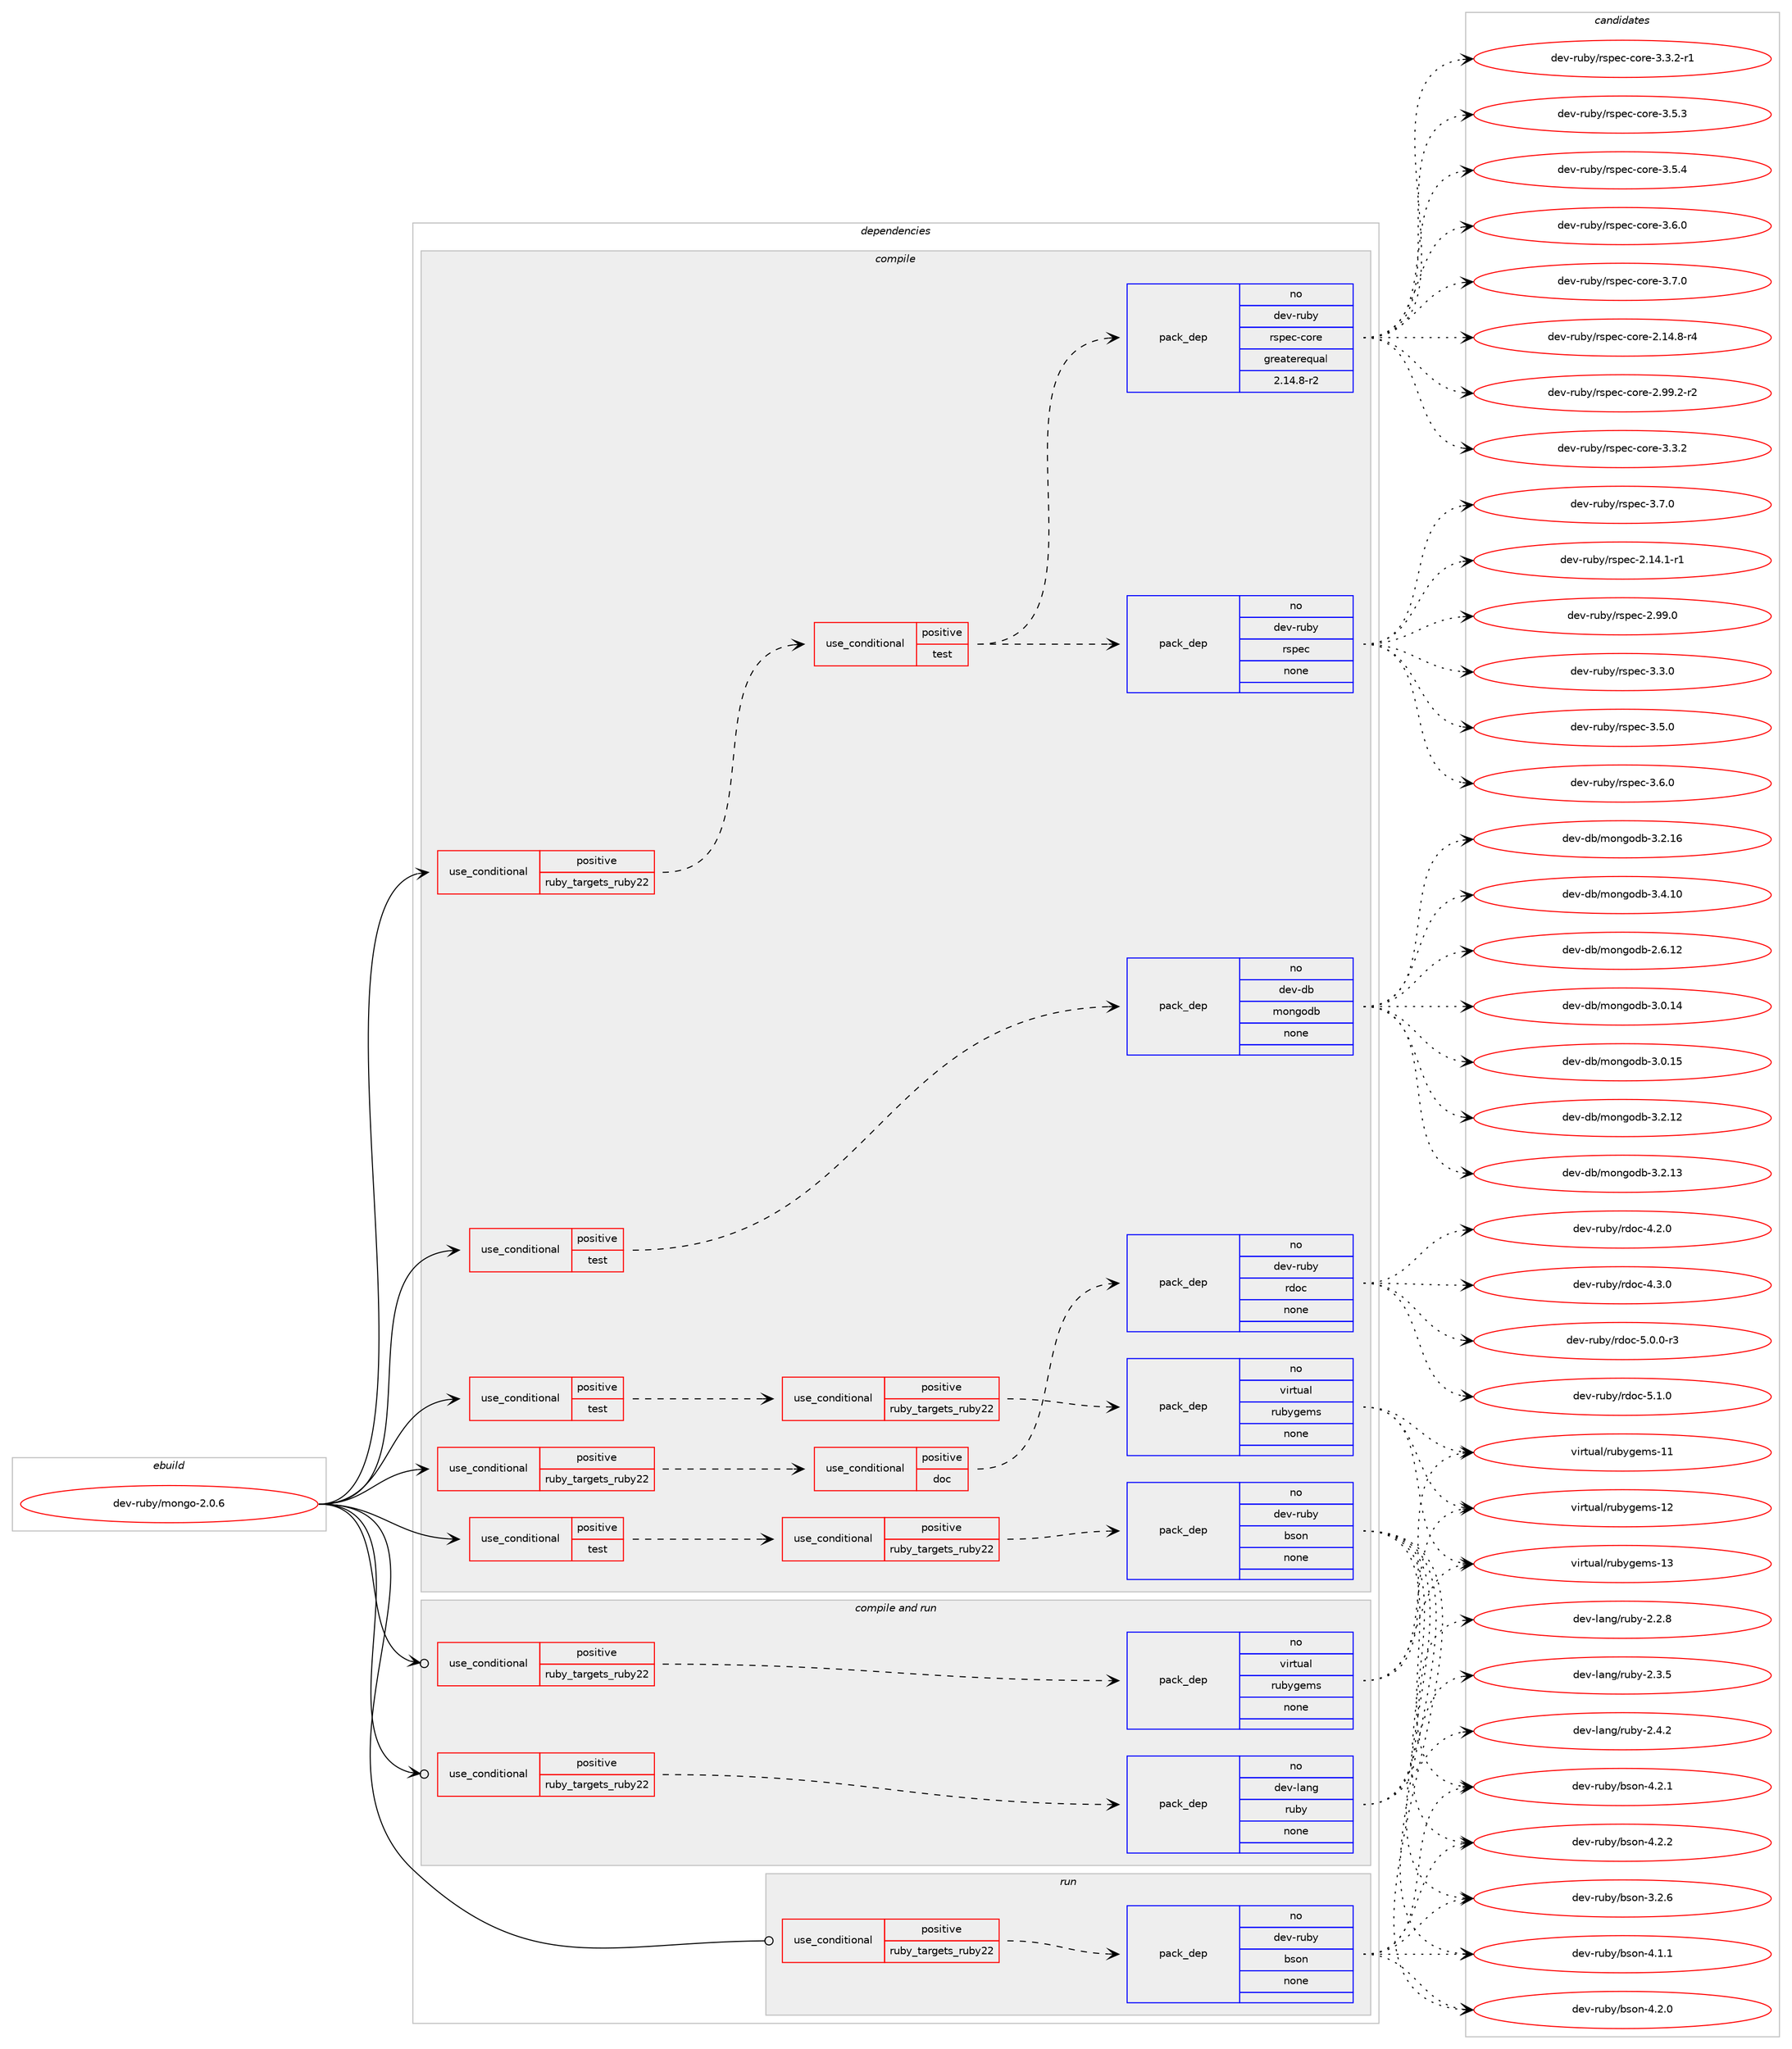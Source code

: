 digraph prolog {

# *************
# Graph options
# *************

newrank=true;
concentrate=true;
compound=true;
graph [rankdir=LR,fontname=Helvetica,fontsize=10,ranksep=1.5];#, ranksep=2.5, nodesep=0.2];
edge  [arrowhead=vee];
node  [fontname=Helvetica,fontsize=10];

# **********
# The ebuild
# **********

subgraph cluster_leftcol {
color=gray;
rank=same;
label=<<i>ebuild</i>>;
id [label="dev-ruby/mongo-2.0.6", color=red, width=4, href="../dev-ruby/mongo-2.0.6.svg"];
}

# ****************
# The dependencies
# ****************

subgraph cluster_midcol {
color=gray;
label=<<i>dependencies</i>>;
subgraph cluster_compile {
fillcolor="#eeeeee";
style=filled;
label=<<i>compile</i>>;
subgraph cond62407 {
dependency248942 [label=<<TABLE BORDER="0" CELLBORDER="1" CELLSPACING="0" CELLPADDING="4"><TR><TD ROWSPAN="3" CELLPADDING="10">use_conditional</TD></TR><TR><TD>positive</TD></TR><TR><TD>ruby_targets_ruby22</TD></TR></TABLE>>, shape=none, color=red];
subgraph cond62408 {
dependency248943 [label=<<TABLE BORDER="0" CELLBORDER="1" CELLSPACING="0" CELLPADDING="4"><TR><TD ROWSPAN="3" CELLPADDING="10">use_conditional</TD></TR><TR><TD>positive</TD></TR><TR><TD>doc</TD></TR></TABLE>>, shape=none, color=red];
subgraph pack182444 {
dependency248944 [label=<<TABLE BORDER="0" CELLBORDER="1" CELLSPACING="0" CELLPADDING="4" WIDTH="220"><TR><TD ROWSPAN="6" CELLPADDING="30">pack_dep</TD></TR><TR><TD WIDTH="110">no</TD></TR><TR><TD>dev-ruby</TD></TR><TR><TD>rdoc</TD></TR><TR><TD>none</TD></TR><TR><TD></TD></TR></TABLE>>, shape=none, color=blue];
}
dependency248943:e -> dependency248944:w [weight=20,style="dashed",arrowhead="vee"];
}
dependency248942:e -> dependency248943:w [weight=20,style="dashed",arrowhead="vee"];
}
id:e -> dependency248942:w [weight=20,style="solid",arrowhead="vee"];
subgraph cond62409 {
dependency248945 [label=<<TABLE BORDER="0" CELLBORDER="1" CELLSPACING="0" CELLPADDING="4"><TR><TD ROWSPAN="3" CELLPADDING="10">use_conditional</TD></TR><TR><TD>positive</TD></TR><TR><TD>ruby_targets_ruby22</TD></TR></TABLE>>, shape=none, color=red];
subgraph cond62410 {
dependency248946 [label=<<TABLE BORDER="0" CELLBORDER="1" CELLSPACING="0" CELLPADDING="4"><TR><TD ROWSPAN="3" CELLPADDING="10">use_conditional</TD></TR><TR><TD>positive</TD></TR><TR><TD>test</TD></TR></TABLE>>, shape=none, color=red];
subgraph pack182445 {
dependency248947 [label=<<TABLE BORDER="0" CELLBORDER="1" CELLSPACING="0" CELLPADDING="4" WIDTH="220"><TR><TD ROWSPAN="6" CELLPADDING="30">pack_dep</TD></TR><TR><TD WIDTH="110">no</TD></TR><TR><TD>dev-ruby</TD></TR><TR><TD>rspec</TD></TR><TR><TD>none</TD></TR><TR><TD></TD></TR></TABLE>>, shape=none, color=blue];
}
dependency248946:e -> dependency248947:w [weight=20,style="dashed",arrowhead="vee"];
subgraph pack182446 {
dependency248948 [label=<<TABLE BORDER="0" CELLBORDER="1" CELLSPACING="0" CELLPADDING="4" WIDTH="220"><TR><TD ROWSPAN="6" CELLPADDING="30">pack_dep</TD></TR><TR><TD WIDTH="110">no</TD></TR><TR><TD>dev-ruby</TD></TR><TR><TD>rspec-core</TD></TR><TR><TD>greaterequal</TD></TR><TR><TD>2.14.8-r2</TD></TR></TABLE>>, shape=none, color=blue];
}
dependency248946:e -> dependency248948:w [weight=20,style="dashed",arrowhead="vee"];
}
dependency248945:e -> dependency248946:w [weight=20,style="dashed",arrowhead="vee"];
}
id:e -> dependency248945:w [weight=20,style="solid",arrowhead="vee"];
subgraph cond62411 {
dependency248949 [label=<<TABLE BORDER="0" CELLBORDER="1" CELLSPACING="0" CELLPADDING="4"><TR><TD ROWSPAN="3" CELLPADDING="10">use_conditional</TD></TR><TR><TD>positive</TD></TR><TR><TD>test</TD></TR></TABLE>>, shape=none, color=red];
subgraph cond62412 {
dependency248950 [label=<<TABLE BORDER="0" CELLBORDER="1" CELLSPACING="0" CELLPADDING="4"><TR><TD ROWSPAN="3" CELLPADDING="10">use_conditional</TD></TR><TR><TD>positive</TD></TR><TR><TD>ruby_targets_ruby22</TD></TR></TABLE>>, shape=none, color=red];
subgraph pack182447 {
dependency248951 [label=<<TABLE BORDER="0" CELLBORDER="1" CELLSPACING="0" CELLPADDING="4" WIDTH="220"><TR><TD ROWSPAN="6" CELLPADDING="30">pack_dep</TD></TR><TR><TD WIDTH="110">no</TD></TR><TR><TD>dev-ruby</TD></TR><TR><TD>bson</TD></TR><TR><TD>none</TD></TR><TR><TD></TD></TR></TABLE>>, shape=none, color=blue];
}
dependency248950:e -> dependency248951:w [weight=20,style="dashed",arrowhead="vee"];
}
dependency248949:e -> dependency248950:w [weight=20,style="dashed",arrowhead="vee"];
}
id:e -> dependency248949:w [weight=20,style="solid",arrowhead="vee"];
subgraph cond62413 {
dependency248952 [label=<<TABLE BORDER="0" CELLBORDER="1" CELLSPACING="0" CELLPADDING="4"><TR><TD ROWSPAN="3" CELLPADDING="10">use_conditional</TD></TR><TR><TD>positive</TD></TR><TR><TD>test</TD></TR></TABLE>>, shape=none, color=red];
subgraph cond62414 {
dependency248953 [label=<<TABLE BORDER="0" CELLBORDER="1" CELLSPACING="0" CELLPADDING="4"><TR><TD ROWSPAN="3" CELLPADDING="10">use_conditional</TD></TR><TR><TD>positive</TD></TR><TR><TD>ruby_targets_ruby22</TD></TR></TABLE>>, shape=none, color=red];
subgraph pack182448 {
dependency248954 [label=<<TABLE BORDER="0" CELLBORDER="1" CELLSPACING="0" CELLPADDING="4" WIDTH="220"><TR><TD ROWSPAN="6" CELLPADDING="30">pack_dep</TD></TR><TR><TD WIDTH="110">no</TD></TR><TR><TD>virtual</TD></TR><TR><TD>rubygems</TD></TR><TR><TD>none</TD></TR><TR><TD></TD></TR></TABLE>>, shape=none, color=blue];
}
dependency248953:e -> dependency248954:w [weight=20,style="dashed",arrowhead="vee"];
}
dependency248952:e -> dependency248953:w [weight=20,style="dashed",arrowhead="vee"];
}
id:e -> dependency248952:w [weight=20,style="solid",arrowhead="vee"];
subgraph cond62415 {
dependency248955 [label=<<TABLE BORDER="0" CELLBORDER="1" CELLSPACING="0" CELLPADDING="4"><TR><TD ROWSPAN="3" CELLPADDING="10">use_conditional</TD></TR><TR><TD>positive</TD></TR><TR><TD>test</TD></TR></TABLE>>, shape=none, color=red];
subgraph pack182449 {
dependency248956 [label=<<TABLE BORDER="0" CELLBORDER="1" CELLSPACING="0" CELLPADDING="4" WIDTH="220"><TR><TD ROWSPAN="6" CELLPADDING="30">pack_dep</TD></TR><TR><TD WIDTH="110">no</TD></TR><TR><TD>dev-db</TD></TR><TR><TD>mongodb</TD></TR><TR><TD>none</TD></TR><TR><TD></TD></TR></TABLE>>, shape=none, color=blue];
}
dependency248955:e -> dependency248956:w [weight=20,style="dashed",arrowhead="vee"];
}
id:e -> dependency248955:w [weight=20,style="solid",arrowhead="vee"];
}
subgraph cluster_compileandrun {
fillcolor="#eeeeee";
style=filled;
label=<<i>compile and run</i>>;
subgraph cond62416 {
dependency248957 [label=<<TABLE BORDER="0" CELLBORDER="1" CELLSPACING="0" CELLPADDING="4"><TR><TD ROWSPAN="3" CELLPADDING="10">use_conditional</TD></TR><TR><TD>positive</TD></TR><TR><TD>ruby_targets_ruby22</TD></TR></TABLE>>, shape=none, color=red];
subgraph pack182450 {
dependency248958 [label=<<TABLE BORDER="0" CELLBORDER="1" CELLSPACING="0" CELLPADDING="4" WIDTH="220"><TR><TD ROWSPAN="6" CELLPADDING="30">pack_dep</TD></TR><TR><TD WIDTH="110">no</TD></TR><TR><TD>dev-lang</TD></TR><TR><TD>ruby</TD></TR><TR><TD>none</TD></TR><TR><TD></TD></TR></TABLE>>, shape=none, color=blue];
}
dependency248957:e -> dependency248958:w [weight=20,style="dashed",arrowhead="vee"];
}
id:e -> dependency248957:w [weight=20,style="solid",arrowhead="odotvee"];
subgraph cond62417 {
dependency248959 [label=<<TABLE BORDER="0" CELLBORDER="1" CELLSPACING="0" CELLPADDING="4"><TR><TD ROWSPAN="3" CELLPADDING="10">use_conditional</TD></TR><TR><TD>positive</TD></TR><TR><TD>ruby_targets_ruby22</TD></TR></TABLE>>, shape=none, color=red];
subgraph pack182451 {
dependency248960 [label=<<TABLE BORDER="0" CELLBORDER="1" CELLSPACING="0" CELLPADDING="4" WIDTH="220"><TR><TD ROWSPAN="6" CELLPADDING="30">pack_dep</TD></TR><TR><TD WIDTH="110">no</TD></TR><TR><TD>virtual</TD></TR><TR><TD>rubygems</TD></TR><TR><TD>none</TD></TR><TR><TD></TD></TR></TABLE>>, shape=none, color=blue];
}
dependency248959:e -> dependency248960:w [weight=20,style="dashed",arrowhead="vee"];
}
id:e -> dependency248959:w [weight=20,style="solid",arrowhead="odotvee"];
}
subgraph cluster_run {
fillcolor="#eeeeee";
style=filled;
label=<<i>run</i>>;
subgraph cond62418 {
dependency248961 [label=<<TABLE BORDER="0" CELLBORDER="1" CELLSPACING="0" CELLPADDING="4"><TR><TD ROWSPAN="3" CELLPADDING="10">use_conditional</TD></TR><TR><TD>positive</TD></TR><TR><TD>ruby_targets_ruby22</TD></TR></TABLE>>, shape=none, color=red];
subgraph pack182452 {
dependency248962 [label=<<TABLE BORDER="0" CELLBORDER="1" CELLSPACING="0" CELLPADDING="4" WIDTH="220"><TR><TD ROWSPAN="6" CELLPADDING="30">pack_dep</TD></TR><TR><TD WIDTH="110">no</TD></TR><TR><TD>dev-ruby</TD></TR><TR><TD>bson</TD></TR><TR><TD>none</TD></TR><TR><TD></TD></TR></TABLE>>, shape=none, color=blue];
}
dependency248961:e -> dependency248962:w [weight=20,style="dashed",arrowhead="vee"];
}
id:e -> dependency248961:w [weight=20,style="solid",arrowhead="odot"];
}
}

# **************
# The candidates
# **************

subgraph cluster_choices {
rank=same;
color=gray;
label=<<i>candidates</i>>;

subgraph choice182444 {
color=black;
nodesep=1;
choice10010111845114117981214711410011199455246504648 [label="dev-ruby/rdoc-4.2.0", color=red, width=4,href="../dev-ruby/rdoc-4.2.0.svg"];
choice10010111845114117981214711410011199455246514648 [label="dev-ruby/rdoc-4.3.0", color=red, width=4,href="../dev-ruby/rdoc-4.3.0.svg"];
choice100101118451141179812147114100111994553464846484511451 [label="dev-ruby/rdoc-5.0.0-r3", color=red, width=4,href="../dev-ruby/rdoc-5.0.0-r3.svg"];
choice10010111845114117981214711410011199455346494648 [label="dev-ruby/rdoc-5.1.0", color=red, width=4,href="../dev-ruby/rdoc-5.1.0.svg"];
dependency248944:e -> choice10010111845114117981214711410011199455246504648:w [style=dotted,weight="100"];
dependency248944:e -> choice10010111845114117981214711410011199455246514648:w [style=dotted,weight="100"];
dependency248944:e -> choice100101118451141179812147114100111994553464846484511451:w [style=dotted,weight="100"];
dependency248944:e -> choice10010111845114117981214711410011199455346494648:w [style=dotted,weight="100"];
}
subgraph choice182445 {
color=black;
nodesep=1;
choice10010111845114117981214711411511210199455046495246494511449 [label="dev-ruby/rspec-2.14.1-r1", color=red, width=4,href="../dev-ruby/rspec-2.14.1-r1.svg"];
choice1001011184511411798121471141151121019945504657574648 [label="dev-ruby/rspec-2.99.0", color=red, width=4,href="../dev-ruby/rspec-2.99.0.svg"];
choice10010111845114117981214711411511210199455146514648 [label="dev-ruby/rspec-3.3.0", color=red, width=4,href="../dev-ruby/rspec-3.3.0.svg"];
choice10010111845114117981214711411511210199455146534648 [label="dev-ruby/rspec-3.5.0", color=red, width=4,href="../dev-ruby/rspec-3.5.0.svg"];
choice10010111845114117981214711411511210199455146544648 [label="dev-ruby/rspec-3.6.0", color=red, width=4,href="../dev-ruby/rspec-3.6.0.svg"];
choice10010111845114117981214711411511210199455146554648 [label="dev-ruby/rspec-3.7.0", color=red, width=4,href="../dev-ruby/rspec-3.7.0.svg"];
dependency248947:e -> choice10010111845114117981214711411511210199455046495246494511449:w [style=dotted,weight="100"];
dependency248947:e -> choice1001011184511411798121471141151121019945504657574648:w [style=dotted,weight="100"];
dependency248947:e -> choice10010111845114117981214711411511210199455146514648:w [style=dotted,weight="100"];
dependency248947:e -> choice10010111845114117981214711411511210199455146534648:w [style=dotted,weight="100"];
dependency248947:e -> choice10010111845114117981214711411511210199455146544648:w [style=dotted,weight="100"];
dependency248947:e -> choice10010111845114117981214711411511210199455146554648:w [style=dotted,weight="100"];
}
subgraph choice182446 {
color=black;
nodesep=1;
choice100101118451141179812147114115112101994599111114101455046495246564511452 [label="dev-ruby/rspec-core-2.14.8-r4", color=red, width=4,href="../dev-ruby/rspec-core-2.14.8-r4.svg"];
choice100101118451141179812147114115112101994599111114101455046575746504511450 [label="dev-ruby/rspec-core-2.99.2-r2", color=red, width=4,href="../dev-ruby/rspec-core-2.99.2-r2.svg"];
choice100101118451141179812147114115112101994599111114101455146514650 [label="dev-ruby/rspec-core-3.3.2", color=red, width=4,href="../dev-ruby/rspec-core-3.3.2.svg"];
choice1001011184511411798121471141151121019945991111141014551465146504511449 [label="dev-ruby/rspec-core-3.3.2-r1", color=red, width=4,href="../dev-ruby/rspec-core-3.3.2-r1.svg"];
choice100101118451141179812147114115112101994599111114101455146534651 [label="dev-ruby/rspec-core-3.5.3", color=red, width=4,href="../dev-ruby/rspec-core-3.5.3.svg"];
choice100101118451141179812147114115112101994599111114101455146534652 [label="dev-ruby/rspec-core-3.5.4", color=red, width=4,href="../dev-ruby/rspec-core-3.5.4.svg"];
choice100101118451141179812147114115112101994599111114101455146544648 [label="dev-ruby/rspec-core-3.6.0", color=red, width=4,href="../dev-ruby/rspec-core-3.6.0.svg"];
choice100101118451141179812147114115112101994599111114101455146554648 [label="dev-ruby/rspec-core-3.7.0", color=red, width=4,href="../dev-ruby/rspec-core-3.7.0.svg"];
dependency248948:e -> choice100101118451141179812147114115112101994599111114101455046495246564511452:w [style=dotted,weight="100"];
dependency248948:e -> choice100101118451141179812147114115112101994599111114101455046575746504511450:w [style=dotted,weight="100"];
dependency248948:e -> choice100101118451141179812147114115112101994599111114101455146514650:w [style=dotted,weight="100"];
dependency248948:e -> choice1001011184511411798121471141151121019945991111141014551465146504511449:w [style=dotted,weight="100"];
dependency248948:e -> choice100101118451141179812147114115112101994599111114101455146534651:w [style=dotted,weight="100"];
dependency248948:e -> choice100101118451141179812147114115112101994599111114101455146534652:w [style=dotted,weight="100"];
dependency248948:e -> choice100101118451141179812147114115112101994599111114101455146544648:w [style=dotted,weight="100"];
dependency248948:e -> choice100101118451141179812147114115112101994599111114101455146554648:w [style=dotted,weight="100"];
}
subgraph choice182447 {
color=black;
nodesep=1;
choice10010111845114117981214798115111110455146504654 [label="dev-ruby/bson-3.2.6", color=red, width=4,href="../dev-ruby/bson-3.2.6.svg"];
choice10010111845114117981214798115111110455246494649 [label="dev-ruby/bson-4.1.1", color=red, width=4,href="../dev-ruby/bson-4.1.1.svg"];
choice10010111845114117981214798115111110455246504648 [label="dev-ruby/bson-4.2.0", color=red, width=4,href="../dev-ruby/bson-4.2.0.svg"];
choice10010111845114117981214798115111110455246504649 [label="dev-ruby/bson-4.2.1", color=red, width=4,href="../dev-ruby/bson-4.2.1.svg"];
choice10010111845114117981214798115111110455246504650 [label="dev-ruby/bson-4.2.2", color=red, width=4,href="../dev-ruby/bson-4.2.2.svg"];
dependency248951:e -> choice10010111845114117981214798115111110455146504654:w [style=dotted,weight="100"];
dependency248951:e -> choice10010111845114117981214798115111110455246494649:w [style=dotted,weight="100"];
dependency248951:e -> choice10010111845114117981214798115111110455246504648:w [style=dotted,weight="100"];
dependency248951:e -> choice10010111845114117981214798115111110455246504649:w [style=dotted,weight="100"];
dependency248951:e -> choice10010111845114117981214798115111110455246504650:w [style=dotted,weight="100"];
}
subgraph choice182448 {
color=black;
nodesep=1;
choice118105114116117971084711411798121103101109115454949 [label="virtual/rubygems-11", color=red, width=4,href="../virtual/rubygems-11.svg"];
choice118105114116117971084711411798121103101109115454950 [label="virtual/rubygems-12", color=red, width=4,href="../virtual/rubygems-12.svg"];
choice118105114116117971084711411798121103101109115454951 [label="virtual/rubygems-13", color=red, width=4,href="../virtual/rubygems-13.svg"];
dependency248954:e -> choice118105114116117971084711411798121103101109115454949:w [style=dotted,weight="100"];
dependency248954:e -> choice118105114116117971084711411798121103101109115454950:w [style=dotted,weight="100"];
dependency248954:e -> choice118105114116117971084711411798121103101109115454951:w [style=dotted,weight="100"];
}
subgraph choice182449 {
color=black;
nodesep=1;
choice1001011184510098471091111101031111009845504654464950 [label="dev-db/mongodb-2.6.12", color=red, width=4,href="../dev-db/mongodb-2.6.12.svg"];
choice1001011184510098471091111101031111009845514648464952 [label="dev-db/mongodb-3.0.14", color=red, width=4,href="../dev-db/mongodb-3.0.14.svg"];
choice1001011184510098471091111101031111009845514648464953 [label="dev-db/mongodb-3.0.15", color=red, width=4,href="../dev-db/mongodb-3.0.15.svg"];
choice1001011184510098471091111101031111009845514650464950 [label="dev-db/mongodb-3.2.12", color=red, width=4,href="../dev-db/mongodb-3.2.12.svg"];
choice1001011184510098471091111101031111009845514650464951 [label="dev-db/mongodb-3.2.13", color=red, width=4,href="../dev-db/mongodb-3.2.13.svg"];
choice1001011184510098471091111101031111009845514650464954 [label="dev-db/mongodb-3.2.16", color=red, width=4,href="../dev-db/mongodb-3.2.16.svg"];
choice1001011184510098471091111101031111009845514652464948 [label="dev-db/mongodb-3.4.10", color=red, width=4,href="../dev-db/mongodb-3.4.10.svg"];
dependency248956:e -> choice1001011184510098471091111101031111009845504654464950:w [style=dotted,weight="100"];
dependency248956:e -> choice1001011184510098471091111101031111009845514648464952:w [style=dotted,weight="100"];
dependency248956:e -> choice1001011184510098471091111101031111009845514648464953:w [style=dotted,weight="100"];
dependency248956:e -> choice1001011184510098471091111101031111009845514650464950:w [style=dotted,weight="100"];
dependency248956:e -> choice1001011184510098471091111101031111009845514650464951:w [style=dotted,weight="100"];
dependency248956:e -> choice1001011184510098471091111101031111009845514650464954:w [style=dotted,weight="100"];
dependency248956:e -> choice1001011184510098471091111101031111009845514652464948:w [style=dotted,weight="100"];
}
subgraph choice182450 {
color=black;
nodesep=1;
choice10010111845108971101034711411798121455046504656 [label="dev-lang/ruby-2.2.8", color=red, width=4,href="../dev-lang/ruby-2.2.8.svg"];
choice10010111845108971101034711411798121455046514653 [label="dev-lang/ruby-2.3.5", color=red, width=4,href="../dev-lang/ruby-2.3.5.svg"];
choice10010111845108971101034711411798121455046524650 [label="dev-lang/ruby-2.4.2", color=red, width=4,href="../dev-lang/ruby-2.4.2.svg"];
dependency248958:e -> choice10010111845108971101034711411798121455046504656:w [style=dotted,weight="100"];
dependency248958:e -> choice10010111845108971101034711411798121455046514653:w [style=dotted,weight="100"];
dependency248958:e -> choice10010111845108971101034711411798121455046524650:w [style=dotted,weight="100"];
}
subgraph choice182451 {
color=black;
nodesep=1;
choice118105114116117971084711411798121103101109115454949 [label="virtual/rubygems-11", color=red, width=4,href="../virtual/rubygems-11.svg"];
choice118105114116117971084711411798121103101109115454950 [label="virtual/rubygems-12", color=red, width=4,href="../virtual/rubygems-12.svg"];
choice118105114116117971084711411798121103101109115454951 [label="virtual/rubygems-13", color=red, width=4,href="../virtual/rubygems-13.svg"];
dependency248960:e -> choice118105114116117971084711411798121103101109115454949:w [style=dotted,weight="100"];
dependency248960:e -> choice118105114116117971084711411798121103101109115454950:w [style=dotted,weight="100"];
dependency248960:e -> choice118105114116117971084711411798121103101109115454951:w [style=dotted,weight="100"];
}
subgraph choice182452 {
color=black;
nodesep=1;
choice10010111845114117981214798115111110455146504654 [label="dev-ruby/bson-3.2.6", color=red, width=4,href="../dev-ruby/bson-3.2.6.svg"];
choice10010111845114117981214798115111110455246494649 [label="dev-ruby/bson-4.1.1", color=red, width=4,href="../dev-ruby/bson-4.1.1.svg"];
choice10010111845114117981214798115111110455246504648 [label="dev-ruby/bson-4.2.0", color=red, width=4,href="../dev-ruby/bson-4.2.0.svg"];
choice10010111845114117981214798115111110455246504649 [label="dev-ruby/bson-4.2.1", color=red, width=4,href="../dev-ruby/bson-4.2.1.svg"];
choice10010111845114117981214798115111110455246504650 [label="dev-ruby/bson-4.2.2", color=red, width=4,href="../dev-ruby/bson-4.2.2.svg"];
dependency248962:e -> choice10010111845114117981214798115111110455146504654:w [style=dotted,weight="100"];
dependency248962:e -> choice10010111845114117981214798115111110455246494649:w [style=dotted,weight="100"];
dependency248962:e -> choice10010111845114117981214798115111110455246504648:w [style=dotted,weight="100"];
dependency248962:e -> choice10010111845114117981214798115111110455246504649:w [style=dotted,weight="100"];
dependency248962:e -> choice10010111845114117981214798115111110455246504650:w [style=dotted,weight="100"];
}
}

}
